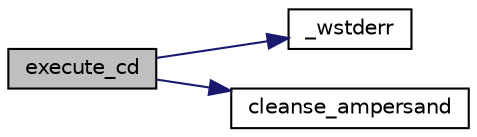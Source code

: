 digraph "execute_cd"
{
 // LATEX_PDF_SIZE
  edge [fontname="Helvetica",fontsize="10",labelfontname="Helvetica",labelfontsize="10"];
  node [fontname="Helvetica",fontsize="10",shape=record];
  rankdir="LR";
  Node1 [label="execute_cd",height=0.2,width=0.4,color="black", fillcolor="grey75", style="filled", fontcolor="black",tooltip="\"Change directory\" internal command."];
  Node1 -> Node2 [color="midnightblue",fontsize="10",style="solid",fontname="Helvetica"];
  Node2 [label="_wstderr",height=0.2,width=0.4,color="black", fillcolor="white", style="filled",URL="$shell_8c.html#a7bd584762a177ee757e6c16df784b455",tooltip="Monkeypatch of perror and fprintf(stderr, ...). Needed due to \"bad\" management of some IDE/Shell term..."];
  Node1 -> Node3 [color="midnightblue",fontsize="10",style="solid",fontname="Helvetica"];
  Node3 [label="cleanse_ampersand",height=0.2,width=0.4,color="black", fillcolor="white", style="filled",URL="$cmd__utils_8h.html#a124771442ef05367e7ed24387026a1d2",tooltip="This function doesn't check for valid arg, it expects a valid string with \" &\" at the end,..."];
}
